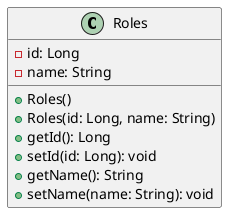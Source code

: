 @startuml
class Roles [[java:edu.sru.thangiah.model.Roles]] {
	-id: Long
	-name: String
	+Roles()
	+Roles(id: Long, name: String)
	+getId(): Long
	+setId(id: Long): void
	+getName(): String
	+setName(name: String): void
}
@enduml